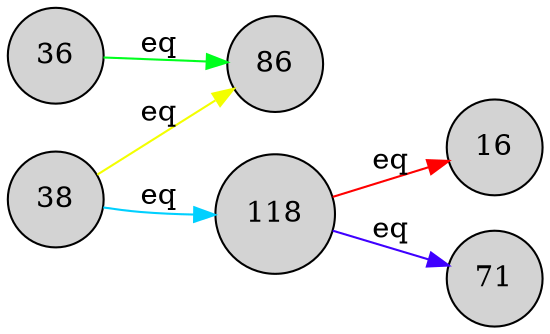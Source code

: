 digraph A {
rankdir = LR;
node [shape=circle,style=filled] 36
node [shape=circle,style=filled] 38
node [shape=circle,style=filled] 16
node [shape=circle,style=filled] 71
node [shape=circle,style=filled] 118
node [shape=circle,style=filled] 86
118 -> 16 [label="eq" color="0.0 1.0 1.0" ]
38 -> 86 [label="eq" color="0.175 1.0 1.0" ]
36 -> 86 [label="eq" color="0.353 1.0 1.0" ]
38 -> 118 [label="eq" color="0.531 1.0 1.0" ]
118 -> 71 [label="eq" color="0.708 1.0 1.0" ]
}
